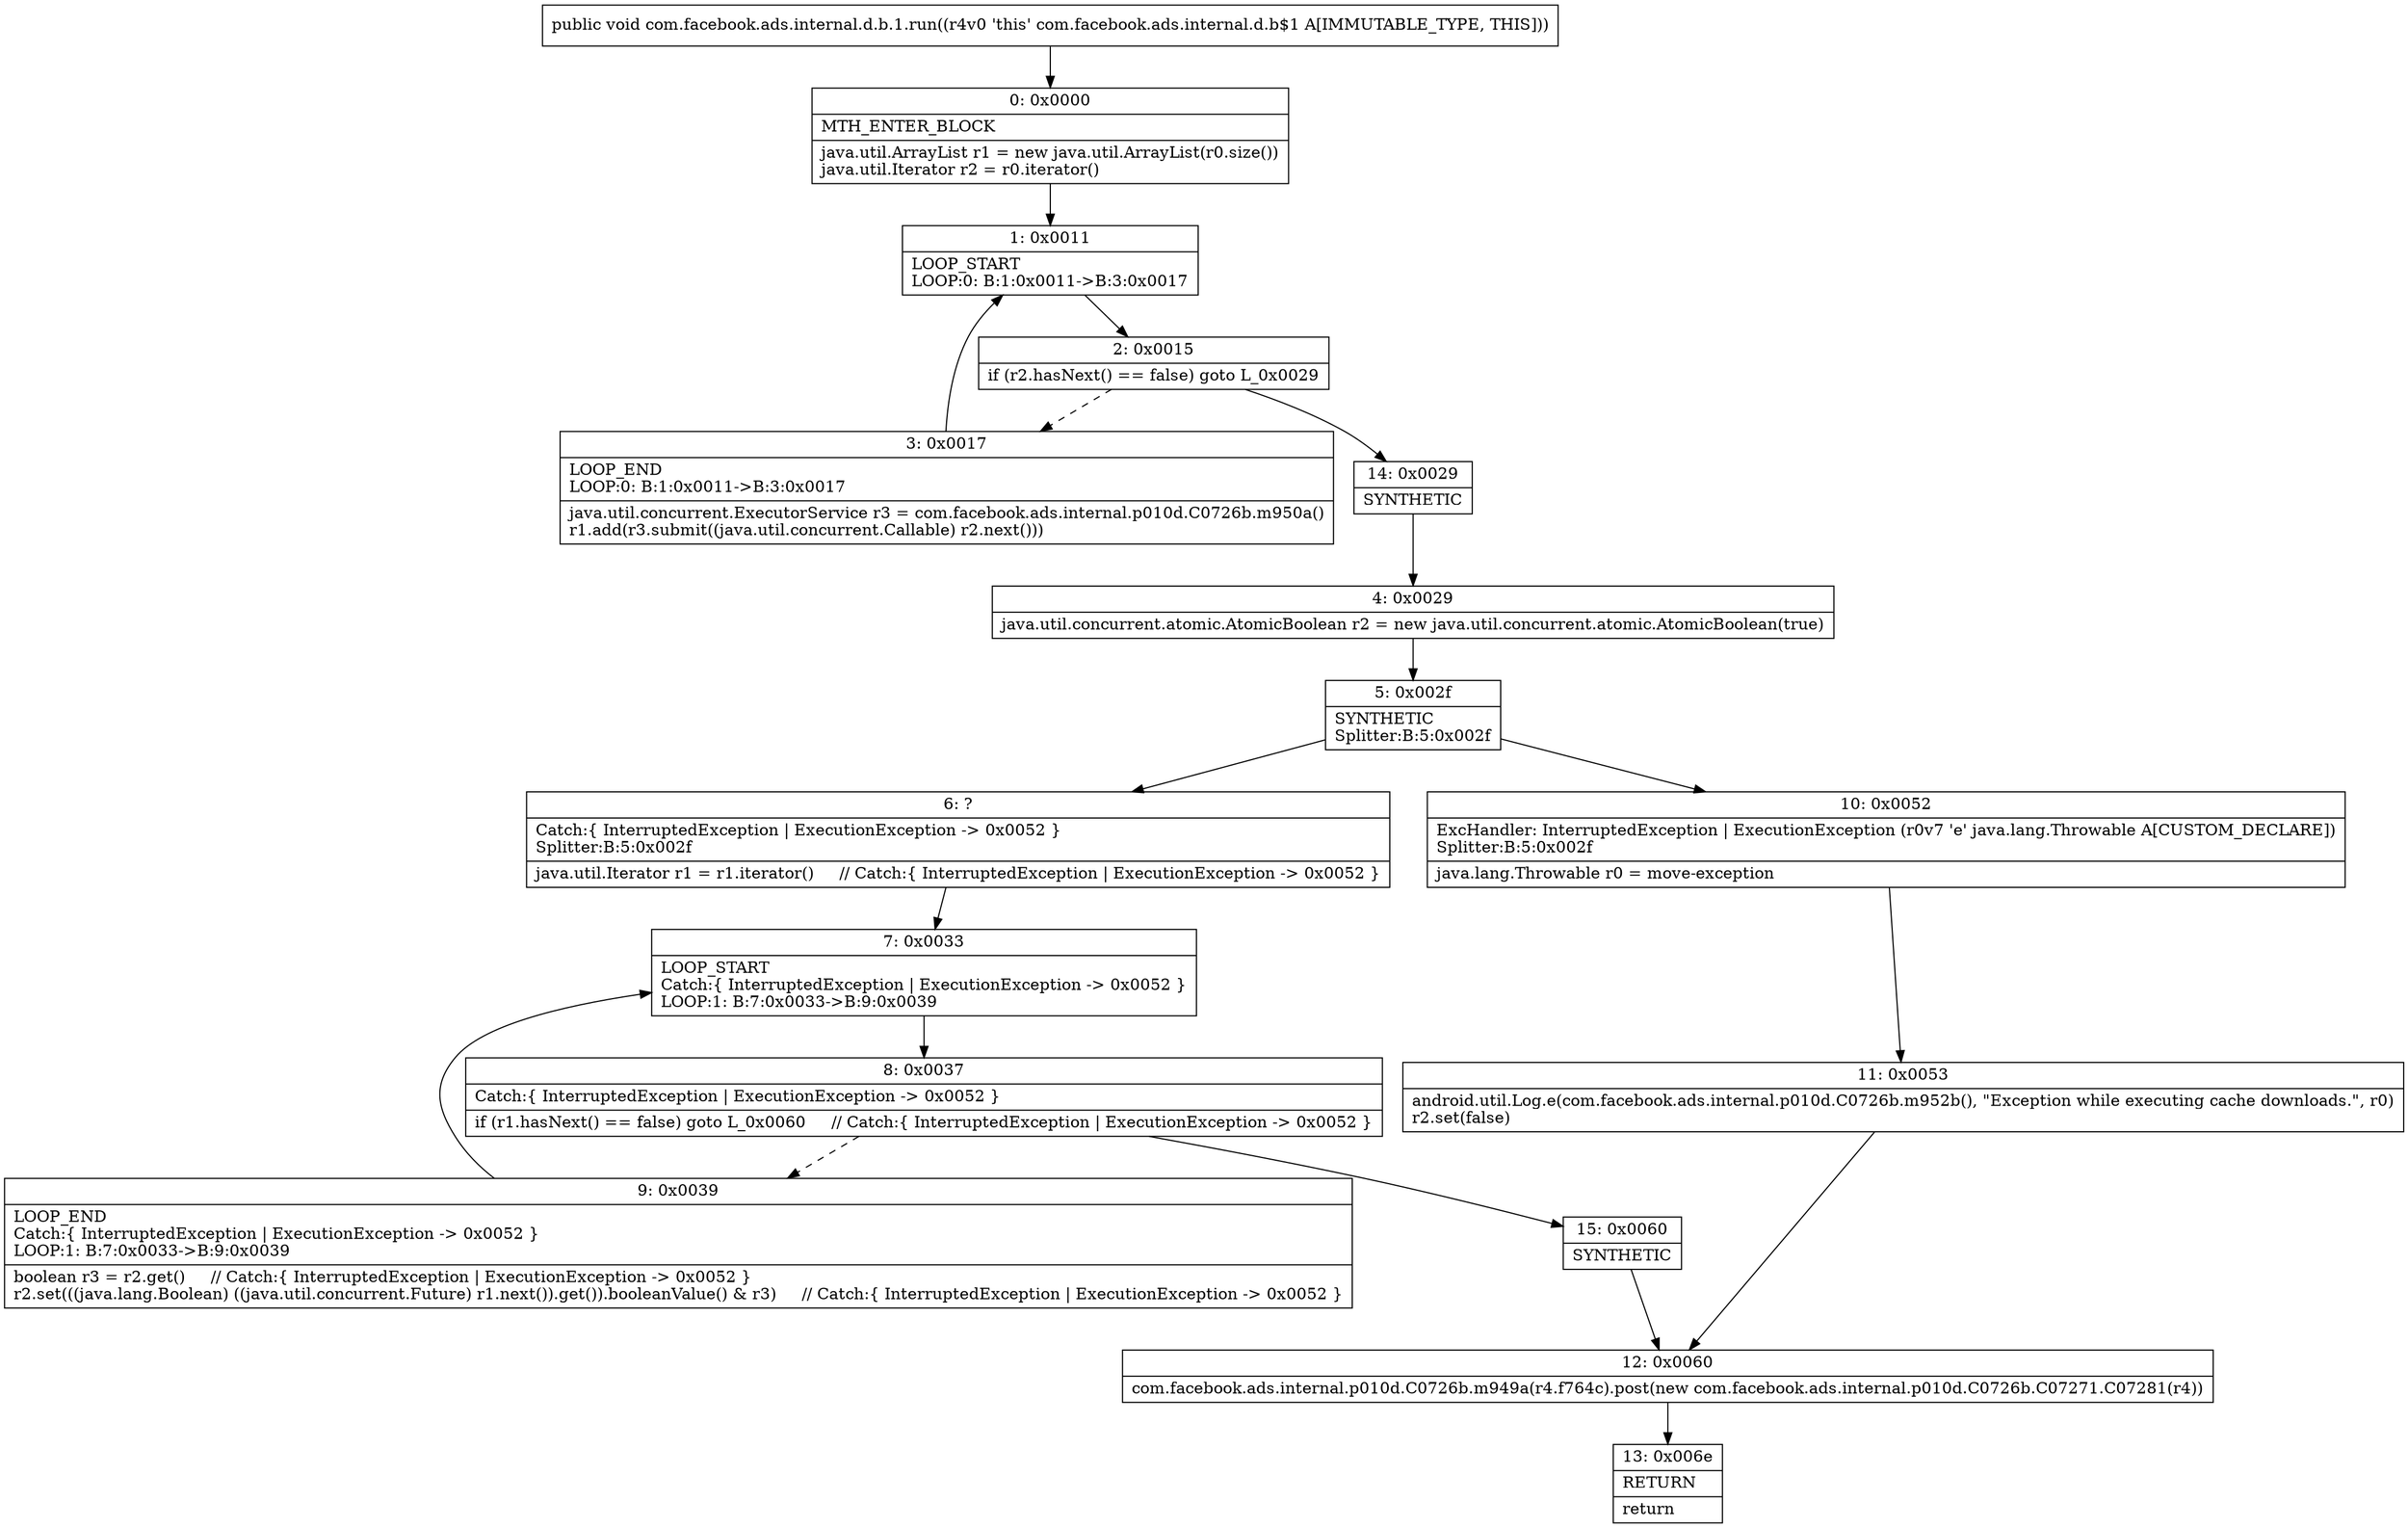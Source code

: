 digraph "CFG forcom.facebook.ads.internal.d.b.1.run()V" {
Node_0 [shape=record,label="{0\:\ 0x0000|MTH_ENTER_BLOCK\l|java.util.ArrayList r1 = new java.util.ArrayList(r0.size())\ljava.util.Iterator r2 = r0.iterator()\l}"];
Node_1 [shape=record,label="{1\:\ 0x0011|LOOP_START\lLOOP:0: B:1:0x0011\-\>B:3:0x0017\l}"];
Node_2 [shape=record,label="{2\:\ 0x0015|if (r2.hasNext() == false) goto L_0x0029\l}"];
Node_3 [shape=record,label="{3\:\ 0x0017|LOOP_END\lLOOP:0: B:1:0x0011\-\>B:3:0x0017\l|java.util.concurrent.ExecutorService r3 = com.facebook.ads.internal.p010d.C0726b.m950a()\lr1.add(r3.submit((java.util.concurrent.Callable) r2.next()))\l}"];
Node_4 [shape=record,label="{4\:\ 0x0029|java.util.concurrent.atomic.AtomicBoolean r2 = new java.util.concurrent.atomic.AtomicBoolean(true)\l}"];
Node_5 [shape=record,label="{5\:\ 0x002f|SYNTHETIC\lSplitter:B:5:0x002f\l}"];
Node_6 [shape=record,label="{6\:\ ?|Catch:\{ InterruptedException \| ExecutionException \-\> 0x0052 \}\lSplitter:B:5:0x002f\l|java.util.Iterator r1 = r1.iterator()     \/\/ Catch:\{ InterruptedException \| ExecutionException \-\> 0x0052 \}\l}"];
Node_7 [shape=record,label="{7\:\ 0x0033|LOOP_START\lCatch:\{ InterruptedException \| ExecutionException \-\> 0x0052 \}\lLOOP:1: B:7:0x0033\-\>B:9:0x0039\l}"];
Node_8 [shape=record,label="{8\:\ 0x0037|Catch:\{ InterruptedException \| ExecutionException \-\> 0x0052 \}\l|if (r1.hasNext() == false) goto L_0x0060     \/\/ Catch:\{ InterruptedException \| ExecutionException \-\> 0x0052 \}\l}"];
Node_9 [shape=record,label="{9\:\ 0x0039|LOOP_END\lCatch:\{ InterruptedException \| ExecutionException \-\> 0x0052 \}\lLOOP:1: B:7:0x0033\-\>B:9:0x0039\l|boolean r3 = r2.get()     \/\/ Catch:\{ InterruptedException \| ExecutionException \-\> 0x0052 \}\lr2.set(((java.lang.Boolean) ((java.util.concurrent.Future) r1.next()).get()).booleanValue() & r3)     \/\/ Catch:\{ InterruptedException \| ExecutionException \-\> 0x0052 \}\l}"];
Node_10 [shape=record,label="{10\:\ 0x0052|ExcHandler: InterruptedException \| ExecutionException (r0v7 'e' java.lang.Throwable A[CUSTOM_DECLARE])\lSplitter:B:5:0x002f\l|java.lang.Throwable r0 = move\-exception\l}"];
Node_11 [shape=record,label="{11\:\ 0x0053|android.util.Log.e(com.facebook.ads.internal.p010d.C0726b.m952b(), \"Exception while executing cache downloads.\", r0)\lr2.set(false)\l}"];
Node_12 [shape=record,label="{12\:\ 0x0060|com.facebook.ads.internal.p010d.C0726b.m949a(r4.f764c).post(new com.facebook.ads.internal.p010d.C0726b.C07271.C07281(r4))\l}"];
Node_13 [shape=record,label="{13\:\ 0x006e|RETURN\l|return\l}"];
Node_14 [shape=record,label="{14\:\ 0x0029|SYNTHETIC\l}"];
Node_15 [shape=record,label="{15\:\ 0x0060|SYNTHETIC\l}"];
MethodNode[shape=record,label="{public void com.facebook.ads.internal.d.b.1.run((r4v0 'this' com.facebook.ads.internal.d.b$1 A[IMMUTABLE_TYPE, THIS])) }"];
MethodNode -> Node_0;
Node_0 -> Node_1;
Node_1 -> Node_2;
Node_2 -> Node_3[style=dashed];
Node_2 -> Node_14;
Node_3 -> Node_1;
Node_4 -> Node_5;
Node_5 -> Node_6;
Node_5 -> Node_10;
Node_6 -> Node_7;
Node_7 -> Node_8;
Node_8 -> Node_9[style=dashed];
Node_8 -> Node_15;
Node_9 -> Node_7;
Node_10 -> Node_11;
Node_11 -> Node_12;
Node_12 -> Node_13;
Node_14 -> Node_4;
Node_15 -> Node_12;
}

